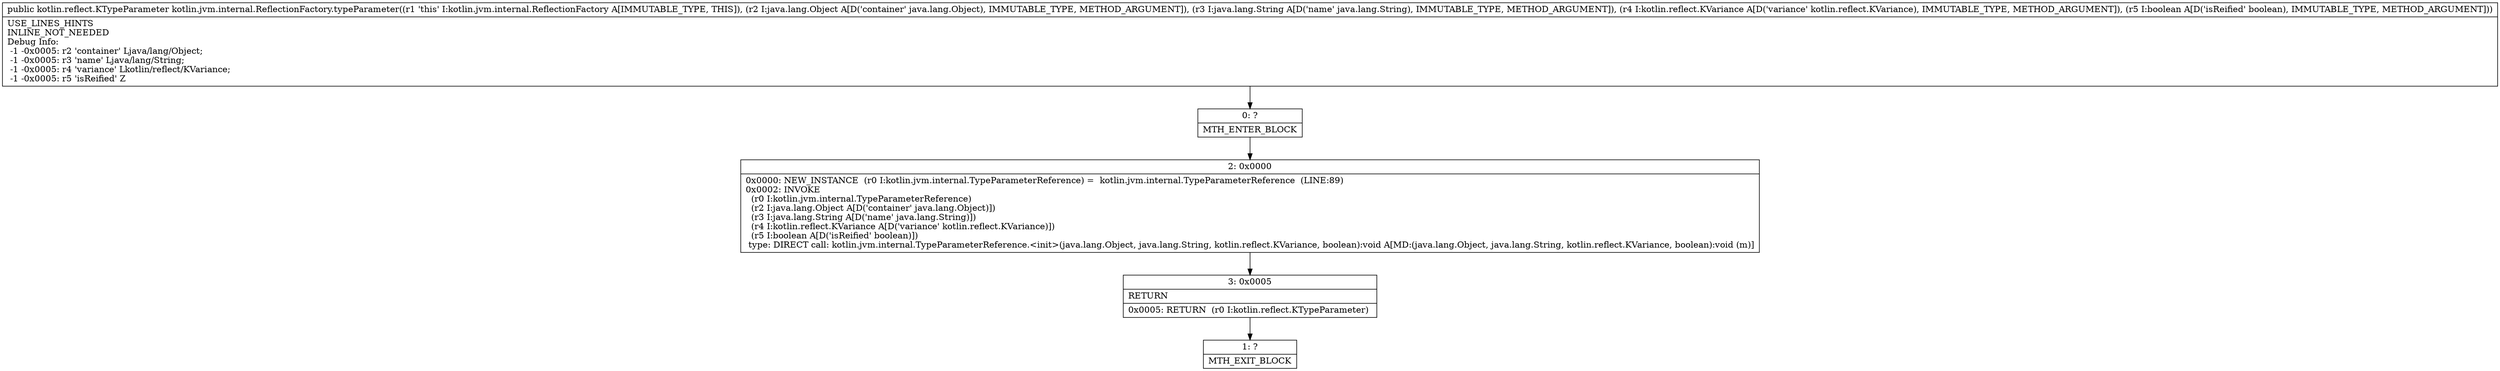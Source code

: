 digraph "CFG forkotlin.jvm.internal.ReflectionFactory.typeParameter(Ljava\/lang\/Object;Ljava\/lang\/String;Lkotlin\/reflect\/KVariance;Z)Lkotlin\/reflect\/KTypeParameter;" {
Node_0 [shape=record,label="{0\:\ ?|MTH_ENTER_BLOCK\l}"];
Node_2 [shape=record,label="{2\:\ 0x0000|0x0000: NEW_INSTANCE  (r0 I:kotlin.jvm.internal.TypeParameterReference) =  kotlin.jvm.internal.TypeParameterReference  (LINE:89)\l0x0002: INVOKE  \l  (r0 I:kotlin.jvm.internal.TypeParameterReference)\l  (r2 I:java.lang.Object A[D('container' java.lang.Object)])\l  (r3 I:java.lang.String A[D('name' java.lang.String)])\l  (r4 I:kotlin.reflect.KVariance A[D('variance' kotlin.reflect.KVariance)])\l  (r5 I:boolean A[D('isReified' boolean)])\l type: DIRECT call: kotlin.jvm.internal.TypeParameterReference.\<init\>(java.lang.Object, java.lang.String, kotlin.reflect.KVariance, boolean):void A[MD:(java.lang.Object, java.lang.String, kotlin.reflect.KVariance, boolean):void (m)]\l}"];
Node_3 [shape=record,label="{3\:\ 0x0005|RETURN\l|0x0005: RETURN  (r0 I:kotlin.reflect.KTypeParameter) \l}"];
Node_1 [shape=record,label="{1\:\ ?|MTH_EXIT_BLOCK\l}"];
MethodNode[shape=record,label="{public kotlin.reflect.KTypeParameter kotlin.jvm.internal.ReflectionFactory.typeParameter((r1 'this' I:kotlin.jvm.internal.ReflectionFactory A[IMMUTABLE_TYPE, THIS]), (r2 I:java.lang.Object A[D('container' java.lang.Object), IMMUTABLE_TYPE, METHOD_ARGUMENT]), (r3 I:java.lang.String A[D('name' java.lang.String), IMMUTABLE_TYPE, METHOD_ARGUMENT]), (r4 I:kotlin.reflect.KVariance A[D('variance' kotlin.reflect.KVariance), IMMUTABLE_TYPE, METHOD_ARGUMENT]), (r5 I:boolean A[D('isReified' boolean), IMMUTABLE_TYPE, METHOD_ARGUMENT]))  | USE_LINES_HINTS\lINLINE_NOT_NEEDED\lDebug Info:\l  \-1 \-0x0005: r2 'container' Ljava\/lang\/Object;\l  \-1 \-0x0005: r3 'name' Ljava\/lang\/String;\l  \-1 \-0x0005: r4 'variance' Lkotlin\/reflect\/KVariance;\l  \-1 \-0x0005: r5 'isReified' Z\l}"];
MethodNode -> Node_0;Node_0 -> Node_2;
Node_2 -> Node_3;
Node_3 -> Node_1;
}

